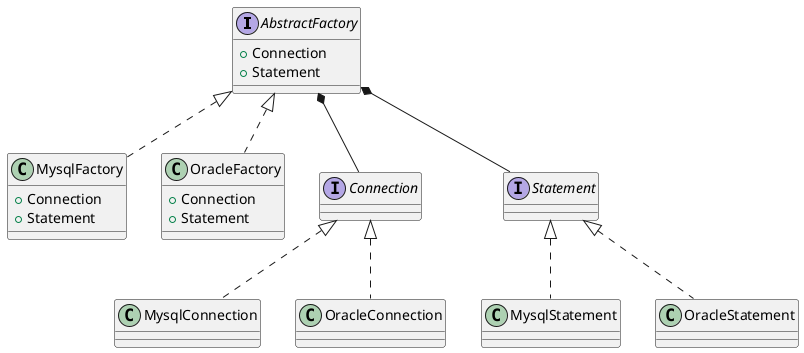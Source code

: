 @startuml
'https://plantuml.com/class-diagram

interface AbstractFactory
{
    +Connection
    +Statement
}
class MysqlFactory implements AbstractFactory
{
    +Connection
    +Statement
}
class OracleFactory implements AbstractFactory
{
    +Connection
    +Statement
}

interface Connection
interface Statement
AbstractFactory*--Connection
AbstractFactory*--Statement

class MysqlConnection implements Connection
class MysqlStatement implements Statement

class OracleConnection implements Connection
class OracleStatement implements Statement

@enduml